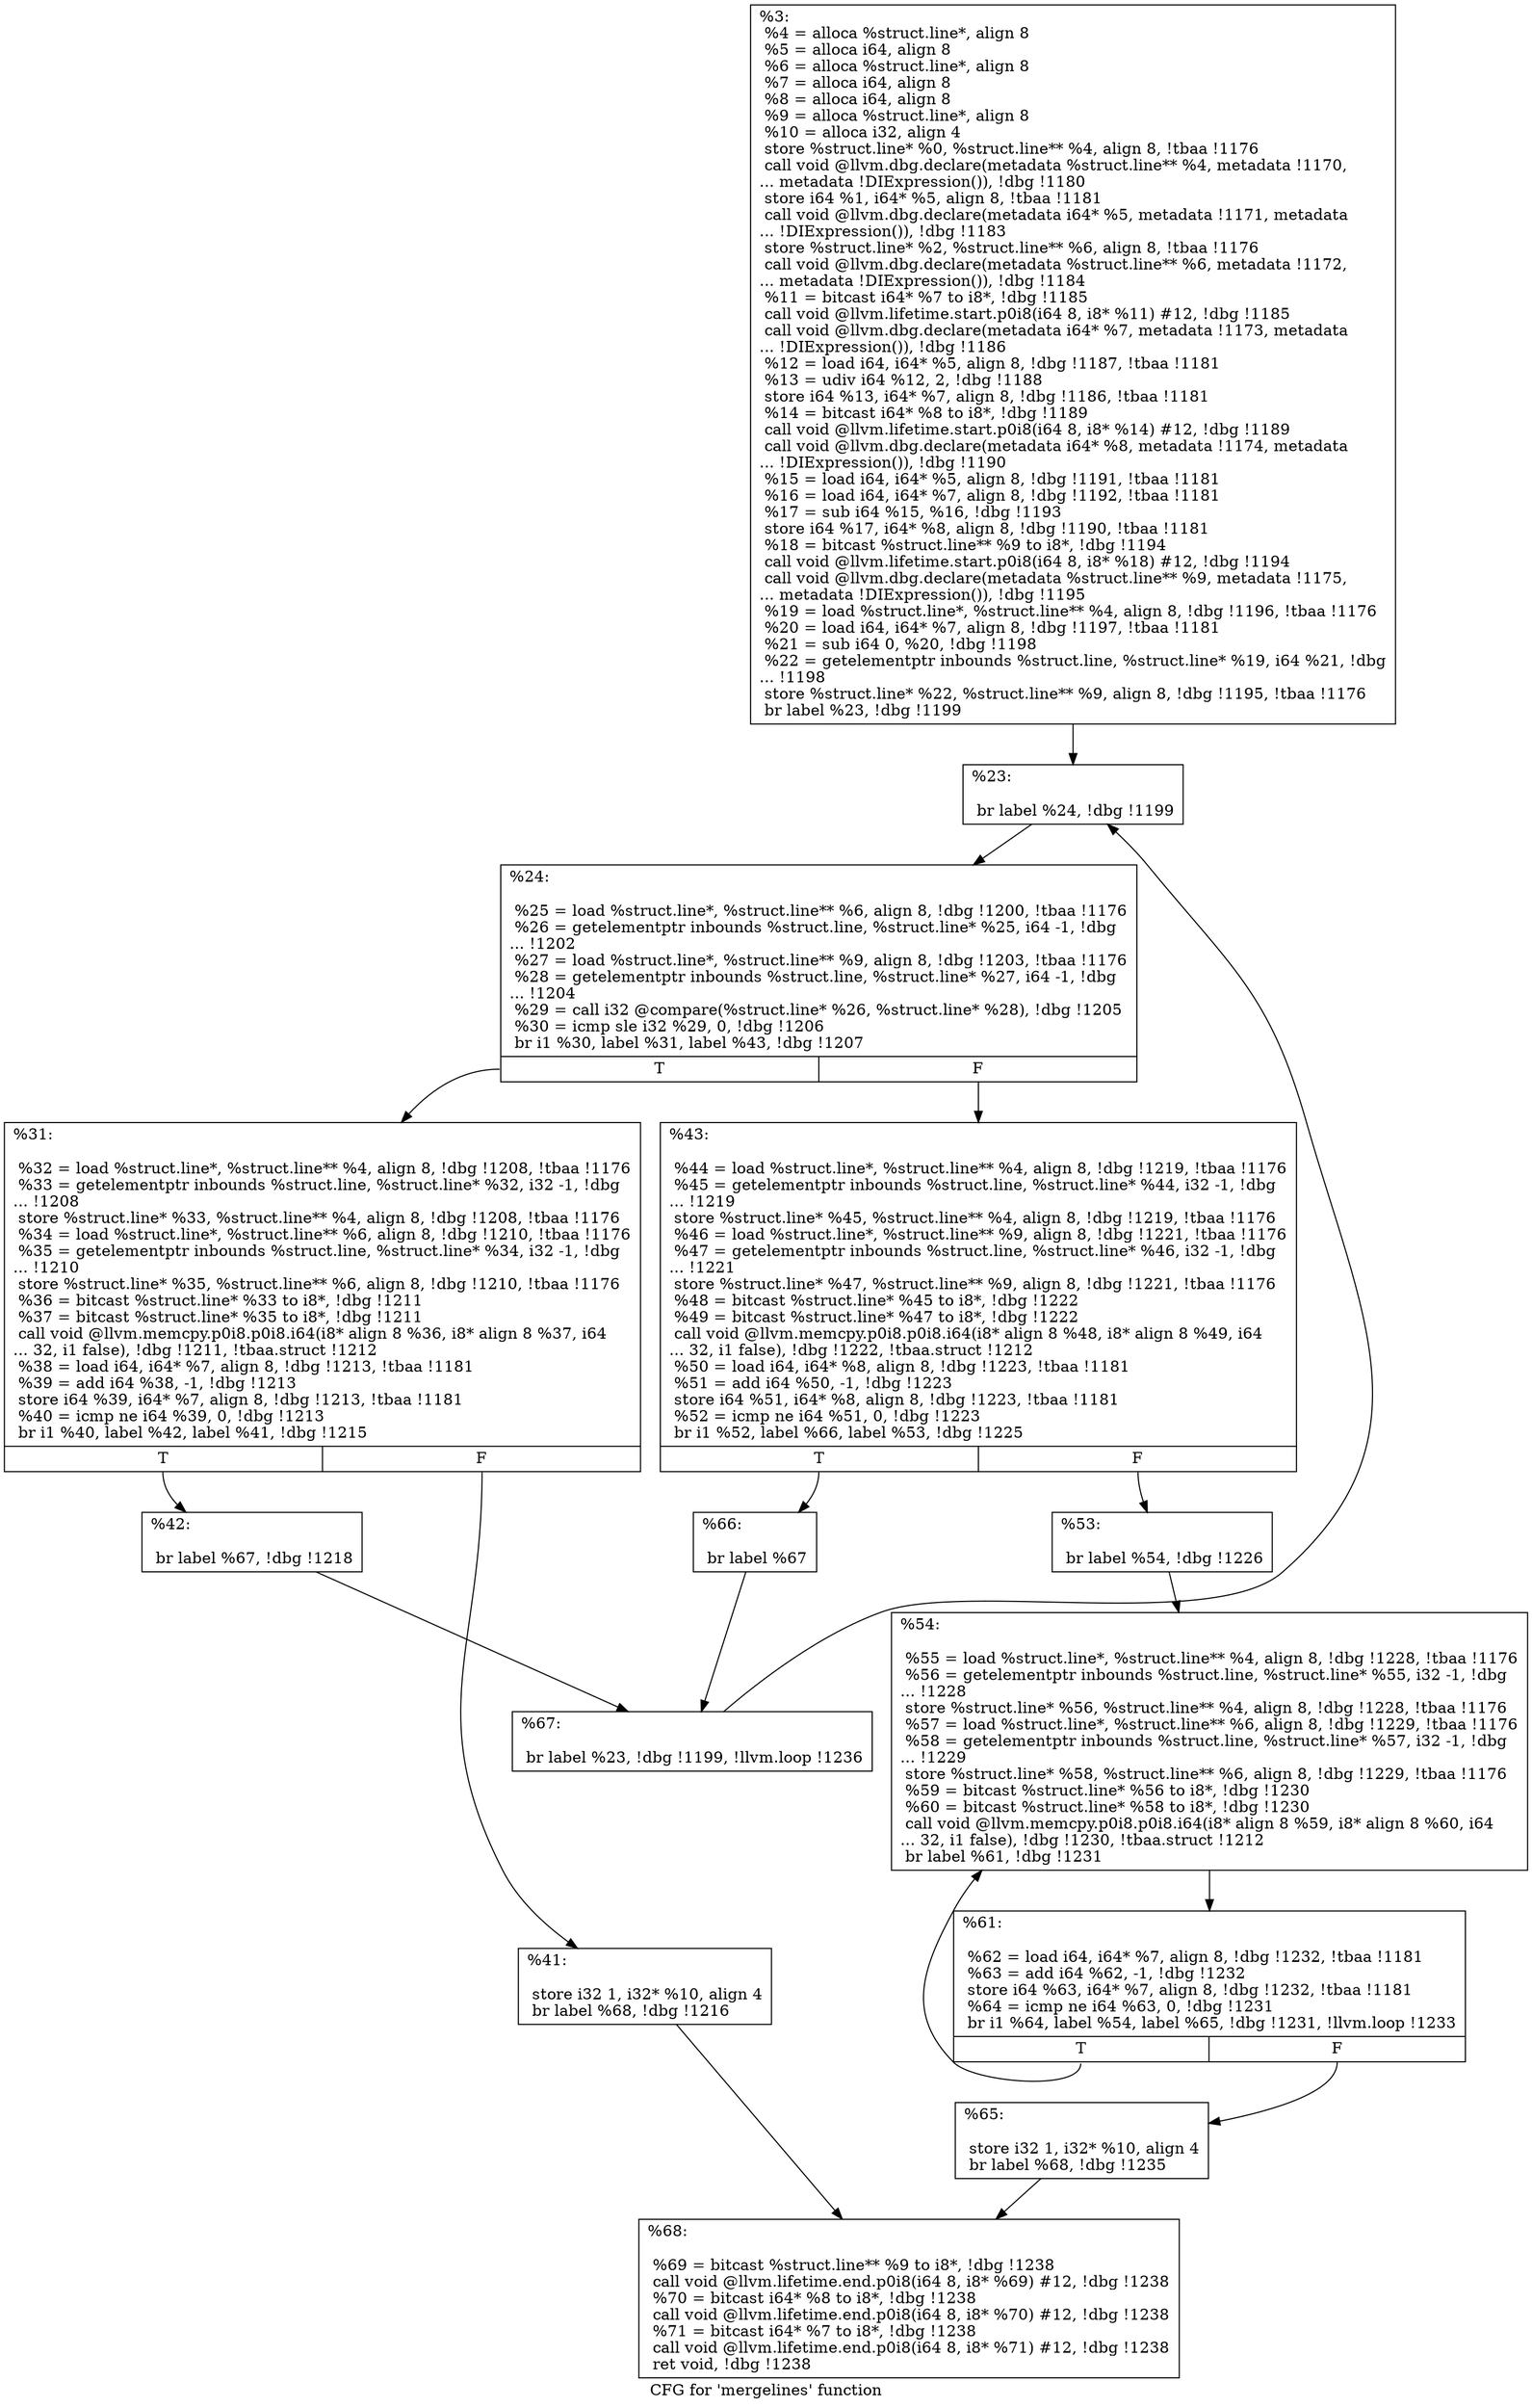 digraph "CFG for 'mergelines' function" {
	label="CFG for 'mergelines' function";

	Node0x17cff40 [shape=record,label="{%3:\l  %4 = alloca %struct.line*, align 8\l  %5 = alloca i64, align 8\l  %6 = alloca %struct.line*, align 8\l  %7 = alloca i64, align 8\l  %8 = alloca i64, align 8\l  %9 = alloca %struct.line*, align 8\l  %10 = alloca i32, align 4\l  store %struct.line* %0, %struct.line** %4, align 8, !tbaa !1176\l  call void @llvm.dbg.declare(metadata %struct.line** %4, metadata !1170,\l... metadata !DIExpression()), !dbg !1180\l  store i64 %1, i64* %5, align 8, !tbaa !1181\l  call void @llvm.dbg.declare(metadata i64* %5, metadata !1171, metadata\l... !DIExpression()), !dbg !1183\l  store %struct.line* %2, %struct.line** %6, align 8, !tbaa !1176\l  call void @llvm.dbg.declare(metadata %struct.line** %6, metadata !1172,\l... metadata !DIExpression()), !dbg !1184\l  %11 = bitcast i64* %7 to i8*, !dbg !1185\l  call void @llvm.lifetime.start.p0i8(i64 8, i8* %11) #12, !dbg !1185\l  call void @llvm.dbg.declare(metadata i64* %7, metadata !1173, metadata\l... !DIExpression()), !dbg !1186\l  %12 = load i64, i64* %5, align 8, !dbg !1187, !tbaa !1181\l  %13 = udiv i64 %12, 2, !dbg !1188\l  store i64 %13, i64* %7, align 8, !dbg !1186, !tbaa !1181\l  %14 = bitcast i64* %8 to i8*, !dbg !1189\l  call void @llvm.lifetime.start.p0i8(i64 8, i8* %14) #12, !dbg !1189\l  call void @llvm.dbg.declare(metadata i64* %8, metadata !1174, metadata\l... !DIExpression()), !dbg !1190\l  %15 = load i64, i64* %5, align 8, !dbg !1191, !tbaa !1181\l  %16 = load i64, i64* %7, align 8, !dbg !1192, !tbaa !1181\l  %17 = sub i64 %15, %16, !dbg !1193\l  store i64 %17, i64* %8, align 8, !dbg !1190, !tbaa !1181\l  %18 = bitcast %struct.line** %9 to i8*, !dbg !1194\l  call void @llvm.lifetime.start.p0i8(i64 8, i8* %18) #12, !dbg !1194\l  call void @llvm.dbg.declare(metadata %struct.line** %9, metadata !1175,\l... metadata !DIExpression()), !dbg !1195\l  %19 = load %struct.line*, %struct.line** %4, align 8, !dbg !1196, !tbaa !1176\l  %20 = load i64, i64* %7, align 8, !dbg !1197, !tbaa !1181\l  %21 = sub i64 0, %20, !dbg !1198\l  %22 = getelementptr inbounds %struct.line, %struct.line* %19, i64 %21, !dbg\l... !1198\l  store %struct.line* %22, %struct.line** %9, align 8, !dbg !1195, !tbaa !1176\l  br label %23, !dbg !1199\l}"];
	Node0x17cff40 -> Node0x17d3e00;
	Node0x17d3e00 [shape=record,label="{%23:\l\l  br label %24, !dbg !1199\l}"];
	Node0x17d3e00 -> Node0x17d3f50;
	Node0x17d3f50 [shape=record,label="{%24:\l\l  %25 = load %struct.line*, %struct.line** %6, align 8, !dbg !1200, !tbaa !1176\l  %26 = getelementptr inbounds %struct.line, %struct.line* %25, i64 -1, !dbg\l... !1202\l  %27 = load %struct.line*, %struct.line** %9, align 8, !dbg !1203, !tbaa !1176\l  %28 = getelementptr inbounds %struct.line, %struct.line* %27, i64 -1, !dbg\l... !1204\l  %29 = call i32 @compare(%struct.line* %26, %struct.line* %28), !dbg !1205\l  %30 = icmp sle i32 %29, 0, !dbg !1206\l  br i1 %30, label %31, label %43, !dbg !1207\l|{<s0>T|<s1>F}}"];
	Node0x17d3f50:s0 -> Node0x17d3fa0;
	Node0x17d3f50:s1 -> Node0x17d4090;
	Node0x17d3fa0 [shape=record,label="{%31:\l\l  %32 = load %struct.line*, %struct.line** %4, align 8, !dbg !1208, !tbaa !1176\l  %33 = getelementptr inbounds %struct.line, %struct.line* %32, i32 -1, !dbg\l... !1208\l  store %struct.line* %33, %struct.line** %4, align 8, !dbg !1208, !tbaa !1176\l  %34 = load %struct.line*, %struct.line** %6, align 8, !dbg !1210, !tbaa !1176\l  %35 = getelementptr inbounds %struct.line, %struct.line* %34, i32 -1, !dbg\l... !1210\l  store %struct.line* %35, %struct.line** %6, align 8, !dbg !1210, !tbaa !1176\l  %36 = bitcast %struct.line* %33 to i8*, !dbg !1211\l  %37 = bitcast %struct.line* %35 to i8*, !dbg !1211\l  call void @llvm.memcpy.p0i8.p0i8.i64(i8* align 8 %36, i8* align 8 %37, i64\l... 32, i1 false), !dbg !1211, !tbaa.struct !1212\l  %38 = load i64, i64* %7, align 8, !dbg !1213, !tbaa !1181\l  %39 = add i64 %38, -1, !dbg !1213\l  store i64 %39, i64* %7, align 8, !dbg !1213, !tbaa !1181\l  %40 = icmp ne i64 %39, 0, !dbg !1213\l  br i1 %40, label %42, label %41, !dbg !1215\l|{<s0>T|<s1>F}}"];
	Node0x17d3fa0:s0 -> Node0x17d4040;
	Node0x17d3fa0:s1 -> Node0x17d3ff0;
	Node0x17d3ff0 [shape=record,label="{%41:\l\l  store i32 1, i32* %10, align 4\l  br label %68, !dbg !1216\l}"];
	Node0x17d3ff0 -> Node0x17d42c0;
	Node0x17d4040 [shape=record,label="{%42:\l\l  br label %67, !dbg !1218\l}"];
	Node0x17d4040 -> Node0x17d4270;
	Node0x17d4090 [shape=record,label="{%43:\l\l  %44 = load %struct.line*, %struct.line** %4, align 8, !dbg !1219, !tbaa !1176\l  %45 = getelementptr inbounds %struct.line, %struct.line* %44, i32 -1, !dbg\l... !1219\l  store %struct.line* %45, %struct.line** %4, align 8, !dbg !1219, !tbaa !1176\l  %46 = load %struct.line*, %struct.line** %9, align 8, !dbg !1221, !tbaa !1176\l  %47 = getelementptr inbounds %struct.line, %struct.line* %46, i32 -1, !dbg\l... !1221\l  store %struct.line* %47, %struct.line** %9, align 8, !dbg !1221, !tbaa !1176\l  %48 = bitcast %struct.line* %45 to i8*, !dbg !1222\l  %49 = bitcast %struct.line* %47 to i8*, !dbg !1222\l  call void @llvm.memcpy.p0i8.p0i8.i64(i8* align 8 %48, i8* align 8 %49, i64\l... 32, i1 false), !dbg !1222, !tbaa.struct !1212\l  %50 = load i64, i64* %8, align 8, !dbg !1223, !tbaa !1181\l  %51 = add i64 %50, -1, !dbg !1223\l  store i64 %51, i64* %8, align 8, !dbg !1223, !tbaa !1181\l  %52 = icmp ne i64 %51, 0, !dbg !1223\l  br i1 %52, label %66, label %53, !dbg !1225\l|{<s0>T|<s1>F}}"];
	Node0x17d4090:s0 -> Node0x17d4220;
	Node0x17d4090:s1 -> Node0x17d40e0;
	Node0x17d40e0 [shape=record,label="{%53:\l\l  br label %54, !dbg !1226\l}"];
	Node0x17d40e0 -> Node0x17d4130;
	Node0x17d4130 [shape=record,label="{%54:\l\l  %55 = load %struct.line*, %struct.line** %4, align 8, !dbg !1228, !tbaa !1176\l  %56 = getelementptr inbounds %struct.line, %struct.line* %55, i32 -1, !dbg\l... !1228\l  store %struct.line* %56, %struct.line** %4, align 8, !dbg !1228, !tbaa !1176\l  %57 = load %struct.line*, %struct.line** %6, align 8, !dbg !1229, !tbaa !1176\l  %58 = getelementptr inbounds %struct.line, %struct.line* %57, i32 -1, !dbg\l... !1229\l  store %struct.line* %58, %struct.line** %6, align 8, !dbg !1229, !tbaa !1176\l  %59 = bitcast %struct.line* %56 to i8*, !dbg !1230\l  %60 = bitcast %struct.line* %58 to i8*, !dbg !1230\l  call void @llvm.memcpy.p0i8.p0i8.i64(i8* align 8 %59, i8* align 8 %60, i64\l... 32, i1 false), !dbg !1230, !tbaa.struct !1212\l  br label %61, !dbg !1231\l}"];
	Node0x17d4130 -> Node0x17d4180;
	Node0x17d4180 [shape=record,label="{%61:\l\l  %62 = load i64, i64* %7, align 8, !dbg !1232, !tbaa !1181\l  %63 = add i64 %62, -1, !dbg !1232\l  store i64 %63, i64* %7, align 8, !dbg !1232, !tbaa !1181\l  %64 = icmp ne i64 %63, 0, !dbg !1231\l  br i1 %64, label %54, label %65, !dbg !1231, !llvm.loop !1233\l|{<s0>T|<s1>F}}"];
	Node0x17d4180:s0 -> Node0x17d4130;
	Node0x17d4180:s1 -> Node0x17d41d0;
	Node0x17d41d0 [shape=record,label="{%65:\l\l  store i32 1, i32* %10, align 4\l  br label %68, !dbg !1235\l}"];
	Node0x17d41d0 -> Node0x17d42c0;
	Node0x17d4220 [shape=record,label="{%66:\l\l  br label %67\l}"];
	Node0x17d4220 -> Node0x17d4270;
	Node0x17d4270 [shape=record,label="{%67:\l\l  br label %23, !dbg !1199, !llvm.loop !1236\l}"];
	Node0x17d4270 -> Node0x17d3e00;
	Node0x17d42c0 [shape=record,label="{%68:\l\l  %69 = bitcast %struct.line** %9 to i8*, !dbg !1238\l  call void @llvm.lifetime.end.p0i8(i64 8, i8* %69) #12, !dbg !1238\l  %70 = bitcast i64* %8 to i8*, !dbg !1238\l  call void @llvm.lifetime.end.p0i8(i64 8, i8* %70) #12, !dbg !1238\l  %71 = bitcast i64* %7 to i8*, !dbg !1238\l  call void @llvm.lifetime.end.p0i8(i64 8, i8* %71) #12, !dbg !1238\l  ret void, !dbg !1238\l}"];
}
